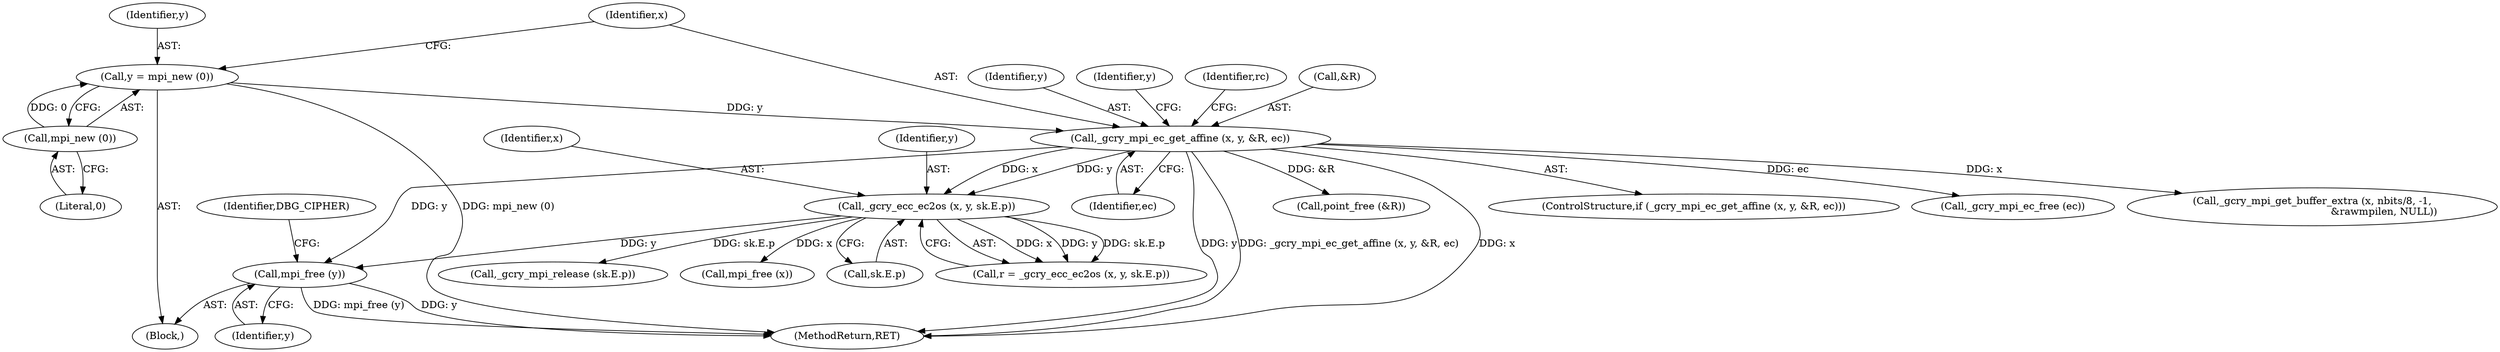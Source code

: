 digraph "0_gnupg_da780c8183cccc8f533c8ace8211ac2cb2bdee7b@API" {
"1000656" [label="(Call,mpi_free (y))"];
"1000578" [label="(Call,_gcry_mpi_ec_get_affine (x, y, &R, ec))"];
"1000573" [label="(Call,y = mpi_new (0))"];
"1000575" [label="(Call,mpi_new (0))"];
"1000593" [label="(Call,_gcry_ecc_ec2os (x, y, sk.E.p))"];
"1000578" [label="(Call,_gcry_mpi_ec_get_affine (x, y, &R, ec))"];
"1000654" [label="(Call,mpi_free (x))"];
"1000656" [label="(Call,mpi_free (y))"];
"1000607" [label="(Call,_gcry_mpi_get_buffer_extra (x, nbits/8, -1,\n                                             &rawmpilen, NULL))"];
"1000583" [label="(Identifier,ec)"];
"1000744" [label="(MethodReturn,RET)"];
"1000591" [label="(Call,r = _gcry_ecc_ec2os (x, y, sk.E.p))"];
"1000674" [label="(Call,point_free (&R))"];
"1000596" [label="(Call,sk.E.p)"];
"1000657" [label="(Identifier,y)"];
"1000577" [label="(ControlStructure,if (_gcry_mpi_ec_get_affine (x, y, &R, ec)))"];
"1000580" [label="(Identifier,y)"];
"1000731" [label="(Call,_gcry_mpi_ec_free (ec))"];
"1000573" [label="(Call,y = mpi_new (0))"];
"1000574" [label="(Identifier,y)"];
"1000590" [label="(Identifier,y)"];
"1000575" [label="(Call,mpi_new (0))"];
"1000659" [label="(Identifier,DBG_CIPHER)"];
"1000586" [label="(Identifier,rc)"];
"1000593" [label="(Call,_gcry_ecc_ec2os (x, y, sk.E.p))"];
"1000576" [label="(Literal,0)"];
"1000682" [label="(Call,_gcry_mpi_release (sk.E.p))"];
"1000568" [label="(Block,)"];
"1000594" [label="(Identifier,x)"];
"1000579" [label="(Identifier,x)"];
"1000595" [label="(Identifier,y)"];
"1000581" [label="(Call,&R)"];
"1000656" -> "1000568"  [label="AST: "];
"1000656" -> "1000657"  [label="CFG: "];
"1000657" -> "1000656"  [label="AST: "];
"1000659" -> "1000656"  [label="CFG: "];
"1000656" -> "1000744"  [label="DDG: mpi_free (y)"];
"1000656" -> "1000744"  [label="DDG: y"];
"1000578" -> "1000656"  [label="DDG: y"];
"1000593" -> "1000656"  [label="DDG: y"];
"1000578" -> "1000577"  [label="AST: "];
"1000578" -> "1000583"  [label="CFG: "];
"1000579" -> "1000578"  [label="AST: "];
"1000580" -> "1000578"  [label="AST: "];
"1000581" -> "1000578"  [label="AST: "];
"1000583" -> "1000578"  [label="AST: "];
"1000586" -> "1000578"  [label="CFG: "];
"1000590" -> "1000578"  [label="CFG: "];
"1000578" -> "1000744"  [label="DDG: x"];
"1000578" -> "1000744"  [label="DDG: y"];
"1000578" -> "1000744"  [label="DDG: _gcry_mpi_ec_get_affine (x, y, &R, ec)"];
"1000573" -> "1000578"  [label="DDG: y"];
"1000578" -> "1000593"  [label="DDG: x"];
"1000578" -> "1000593"  [label="DDG: y"];
"1000578" -> "1000607"  [label="DDG: x"];
"1000578" -> "1000674"  [label="DDG: &R"];
"1000578" -> "1000731"  [label="DDG: ec"];
"1000573" -> "1000568"  [label="AST: "];
"1000573" -> "1000575"  [label="CFG: "];
"1000574" -> "1000573"  [label="AST: "];
"1000575" -> "1000573"  [label="AST: "];
"1000579" -> "1000573"  [label="CFG: "];
"1000573" -> "1000744"  [label="DDG: mpi_new (0)"];
"1000575" -> "1000573"  [label="DDG: 0"];
"1000575" -> "1000576"  [label="CFG: "];
"1000576" -> "1000575"  [label="AST: "];
"1000593" -> "1000591"  [label="AST: "];
"1000593" -> "1000596"  [label="CFG: "];
"1000594" -> "1000593"  [label="AST: "];
"1000595" -> "1000593"  [label="AST: "];
"1000596" -> "1000593"  [label="AST: "];
"1000591" -> "1000593"  [label="CFG: "];
"1000593" -> "1000591"  [label="DDG: x"];
"1000593" -> "1000591"  [label="DDG: y"];
"1000593" -> "1000591"  [label="DDG: sk.E.p"];
"1000593" -> "1000654"  [label="DDG: x"];
"1000593" -> "1000682"  [label="DDG: sk.E.p"];
}
